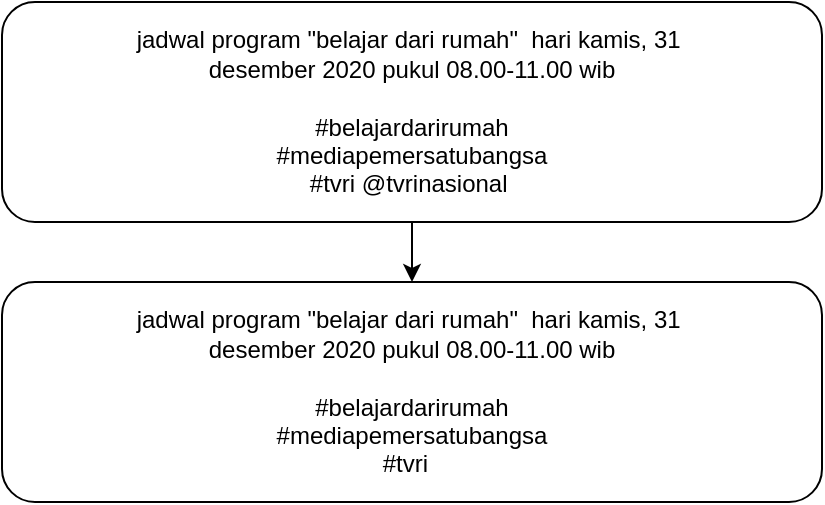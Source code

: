 <mxfile version="14.2.7" type="device"><diagram id="v784VKtAoAaX59sr6y2_" name="Page-1"><mxGraphModel dx="868" dy="425" grid="1" gridSize="10" guides="1" tooltips="1" connect="1" arrows="1" fold="1" page="1" pageScale="1" pageWidth="827" pageHeight="1169" math="0" shadow="0"><root><mxCell id="0"/><mxCell id="1" parent="0"/><mxCell id="1KNiOCyb68YxS8aXUdBT-7" style="edgeStyle=orthogonalEdgeStyle;rounded=0;orthogonalLoop=1;jettySize=auto;html=1;entryX=0.5;entryY=0;entryDx=0;entryDy=0;" parent="1" source="1KNiOCyb68YxS8aXUdBT-4" target="1KNiOCyb68YxS8aXUdBT-5" edge="1"><mxGeometry relative="1" as="geometry"/></mxCell><mxCell id="1KNiOCyb68YxS8aXUdBT-4" value="&lt;div&gt;jadwal program &quot;belajar dari rumah&quot;&amp;nbsp; hari kamis, 31&amp;nbsp;&lt;/div&gt;&lt;div&gt;desember 2020 pukul 08.00-11.00 wib&lt;/div&gt;&lt;div&gt;&lt;br&gt;&lt;/div&gt;&lt;div&gt;#belajardarirumah&lt;/div&gt;&lt;div&gt;#mediapemersatubangsa&lt;/div&gt;&lt;div&gt;#tvri @tvrinasional&amp;nbsp;&lt;/div&gt;" style="rounded=1;whiteSpace=wrap;html=1;align=center;" parent="1" vertex="1"><mxGeometry x="40" y="30" width="410" height="110" as="geometry"/></mxCell><mxCell id="1KNiOCyb68YxS8aXUdBT-5" value="&lt;div&gt;&lt;div&gt;jadwal program &quot;belajar dari rumah&quot;&amp;nbsp; hari kamis, 31&amp;nbsp;&lt;/div&gt;&lt;div&gt;desember 2020 pukul 08.00-11.00 wib&lt;/div&gt;&lt;div&gt;&lt;br&gt;&lt;/div&gt;&lt;div&gt;#belajardarirumah&lt;/div&gt;&lt;div&gt;#mediapemersatubangsa&lt;/div&gt;&lt;div&gt;#tvri&amp;nbsp;&amp;nbsp;&lt;/div&gt;&lt;/div&gt;" style="rounded=1;whiteSpace=wrap;html=1;align=center;" parent="1" vertex="1"><mxGeometry x="40" y="170" width="410" height="110" as="geometry"/></mxCell></root></mxGraphModel></diagram></mxfile>